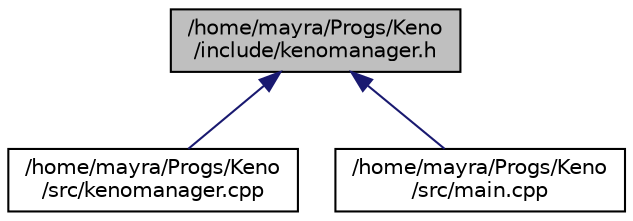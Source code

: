 digraph "/home/mayra/Progs/Keno/include/kenomanager.h"
{
  edge [fontname="Helvetica",fontsize="10",labelfontname="Helvetica",labelfontsize="10"];
  node [fontname="Helvetica",fontsize="10",shape=record];
  Node1 [label="/home/mayra/Progs/Keno\l/include/kenomanager.h",height=0.2,width=0.4,color="black", fillcolor="grey75", style="filled", fontcolor="black"];
  Node1 -> Node2 [dir="back",color="midnightblue",fontsize="10",style="solid",fontname="Helvetica"];
  Node2 [label="/home/mayra/Progs/Keno\l/src/kenomanager.cpp",height=0.2,width=0.4,color="black", fillcolor="white", style="filled",URL="$kenomanager_8cpp.html",tooltip="Arquivo com as impletações dos métodos da classe KenoManager. "];
  Node1 -> Node3 [dir="back",color="midnightblue",fontsize="10",style="solid",fontname="Helvetica"];
  Node3 [label="/home/mayra/Progs/Keno\l/src/main.cpp",height=0.2,width=0.4,color="black", fillcolor="white", style="filled",URL="$main_8cpp.html",tooltip="Arquivo principal que executa o jogo. "];
}
